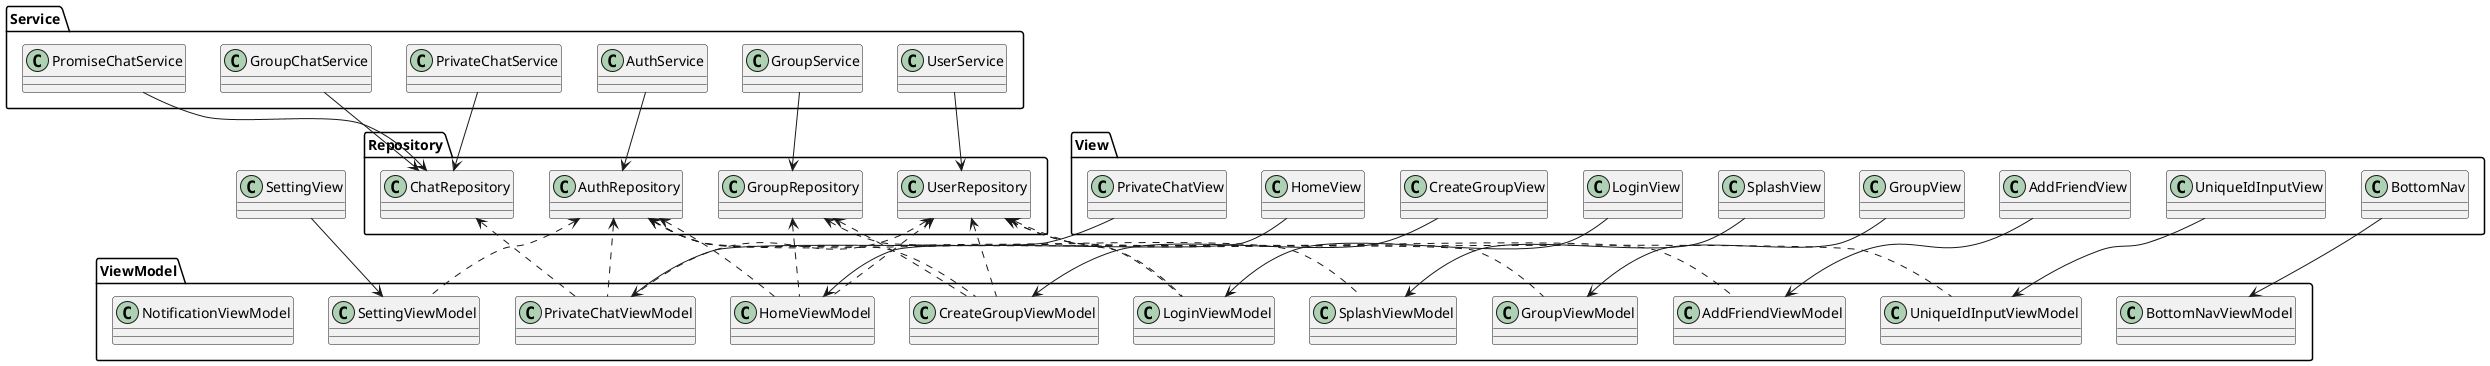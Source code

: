 @startuml

package Service {
  class AuthService
  class UserService
  class GroupService
  class PrivateChatService
  class GroupChatService
  class PromiseChatService
}

package Repository {
  class AuthRepository
  class UserRepository
  class GroupRepository
  class ChatRepository
}

package ViewModel {
  class SplashViewModel
  class LoginViewModel
  class UniqueIdInputViewModel
  class BottomNavViewModel
  class HomeViewModel
  class PrivateChatViewModel
  class GroupViewModel
  class CreateGroupViewModel
  class AddFriendViewModel
  class SettingViewModel
  class NotificationViewModel
}

package View {
  class SplashView
  class LoginView
  class UniqueIdInputView
  class BottomNav
  class HomeView
  class PrivateChatView
  class GroupView
  class CreateGroupView
  class AddFriendView
}

'--- Service to Repository ---'
AuthService --> AuthRepository
UserService --> UserRepository
GroupService --> GroupRepository
PrivateChatService --> ChatRepository
GroupChatService --> ChatRepository
PromiseChatService --> ChatRepository

'--- ViewModel to Repository ---'
AuthRepository <.. SplashViewModel
AuthRepository <.. LoginViewModel
UserRepository <.. LoginViewModel
UserRepository <.. UniqueIdInputViewModel

AuthRepository <.. HomeViewModel
UserRepository <.. HomeViewModel
GroupRepository <.. HomeViewModel

UserRepository <.. PrivateChatViewModel
AuthRepository <.. PrivateChatViewModel
ChatRepository <.. PrivateChatViewModel

GroupRepository <.. GroupViewModel

UserRepository <.. AddFriendViewModel
UserRepository <.. CreateGroupViewModel
GroupRepository <.. CreateGroupViewModel
AuthRepository <.. CreateGroupViewModel

AuthRepository <.. SettingViewModel

'--- ViewModel to View ---'
SplashView --> SplashViewModel
LoginView --> LoginViewModel
UniqueIdInputView --> UniqueIdInputViewModel
BottomNav --> BottomNavViewModel
HomeView --> HomeViewModel
PrivateChatView --> PrivateChatViewModel
GroupView --> GroupViewModel
CreateGroupView --> CreateGroupViewModel
AddFriendView --> AddFriendViewModel
SettingView --> SettingViewModel

@enduml